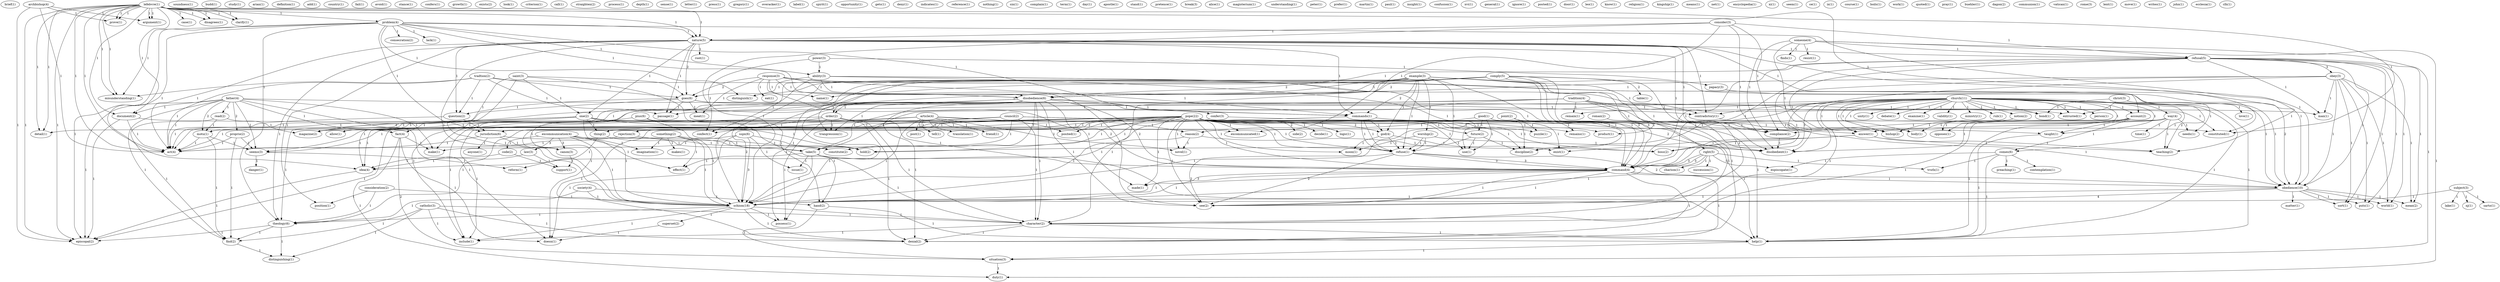 digraph G {
  brief [ label="brief(1)" ];
  lefebvre [ label="lefebvre(3)" ];
  problem [ label="problem(4)" ];
  case [ label="case(1)" ];
  disagrees [ label="disagrees(1)" ];
  nature [ label="nature(5)" ];
  clarify [ label="clarify(1)" ];
  document [ label="document(2)" ];
  constituted [ label="constituted(1)" ];
  detail [ label="detail(1)" ];
  misunderstanding [ label="misunderstanding(1)" ];
  prove [ label="prove(1)" ];
  act [ label="act(4)" ];
  argument [ label="argument(1)" ];
  episcopal [ label="episcopal(2)" ];
  soundness [ label="soundness(1)" ];
  consecration [ label="consecration(2)" ];
  ability [ label="ability(3)" ];
  lack [ label="lack(1)" ];
  confer [ label="confer(3)" ];
  disobedience [ label="disobedience(6)" ];
  jurisdiction [ label="jurisdiction(6)" ];
  obedience [ label="obedience(10)" ];
  distinguish [ label="distinguish(1)" ];
  idea [ label="idea(4)" ];
  theology [ label="theology(6)" ];
  church [ label="church(11)" ];
  person [ label="person(1)" ];
  notion [ label="notion(2)" ];
  unity [ label="unity(1)" ];
  help [ label="help(1)" ];
  debate [ label="debate(1)" ];
  opposes [ label="opposes(1)" ];
  examine [ label="examine(1)" ];
  validity [ label="validity(1)" ];
  ministry [ label="ministry(1)" ];
  account [ label="account(2)" ];
  answer [ label="answer(1)" ];
  comes [ label="comes(6)" ];
  bishop [ label="bishop(2)" ];
  contradictory [ label="contradictory(1)" ];
  exist [ label="exist(1)" ];
  way [ label="way(4)" ];
  taught [ label="taught(1)" ];
  body [ label="body(1)" ];
  answer [ label="answer(1)" ];
  teaching [ label="teaching(2)" ];
  remain [ label="remain(1)" ];
  take [ label="take(5)" ];
  rub [ label="rub(1)" ];
  character [ label="character(2)" ];
  bond [ label="bond(1)" ];
  help [ label="help(1)" ];
  discipline [ label="discipline(2)" ];
  entrusted [ label="entrusted(1)" ];
  example [ label="example(3)" ];
  right [ label="right(5)" ];
  worship [ label="worship(2)" ];
  commands [ label="commands(1)" ];
  disobedient [ label="disobedient(1)" ];
  command [ label="command(6)" ];
  order [ label="order(2)" ];
  refuse [ label="refuse(2)" ];
  god [ label="god(4)" ];
  trangression [ label="trangression(1)" ];
  refuse [ label="refuse(1)" ];
  command [ label="command(4)" ];
  schism [ label="schism(18)" ];
  possess [ label="possess(1)" ];
  include [ label="include(1)" ];
  denial [ label="denial(2)" ];
  budd [ label="budd(1)" ];
  power [ label="power(3)" ];
  papacy [ label="papacy(3)" ];
  confect [ label="confect(1)" ];
  someone [ label="someone(4)" ];
  resist [ label="resist(1)" ];
  refusal [ label="refusal(5)" ];
  compliance [ label="compliance(2)" ];
  finds [ label="finds(1)" ];
  situation [ label="situation(3)" ];
  duty [ label="duty(1)" ];
  study [ label="study(1)" ];
  arian [ label="arian(1)" ];
  definition [ label="definition(1)" ];
  add [ label="add(1)" ];
  country [ label="country(1)" ];
  fail [ label="fail(1)" ];
  consider [ label="consider(3)" ];
  excommunicated [ label="excommunicated(1)" ];
  lefebvre [ label="lefebvre(1)" ];
  response [ label="response(3)" ];
  eat [ label="eat(1)" ];
  goes [ label="goes(6)" ];
  name [ label="name(1)" ];
  meat [ label="meat(1)" ];
  made [ label="made(1)" ];
  see [ label="see(2)" ];
  excommunication [ label="excommunication(4)" ];
  law [ label="law(3)" ];
  code [ label="code(2)" ];
  imagination [ label="imagination(1)" ];
  canon [ label="canon(3)" ];
  effect [ label="effect(1)" ];
  avoid [ label="avoid(1)" ];
  root [ label="root(1)" ];
  one [ label="one(2)" ];
  question [ label="question(2)" ];
  passage [ label="passage(1)" ];
  position [ label="position(1)" ];
  stance [ label="stance(1)" ];
  confers [ label="confers(1)" ];
  subject [ label="subject(3)" ];
  nj [ label="nj(1)" ];
  sarto [ label="sarto(1)" ];
  lake [ label="lake(1)" ];
  article [ label="article(4)" ];
  post [ label="post(1)" ];
  translation [ label="translation(1)" ];
  reason [ label="reason(2)" ];
  friend [ label="friend(1)" ];
  magazine [ label="magazine(2)" ];
  posited [ label="posited(1)" ];
  novel [ label="novel(1)" ];
  tell [ label="tell(1)" ];
  growth [ label="growth(1)" ];
  tradtion [ label="tradtion(2)" ];
  exists [ label="exists(2)" ];
  comply [ label="comply(5)" ];
  table [ label="table(1)" ];
  make [ label="make(1)" ];
  doesn [ label="doesn(1)" ];
  something [ label="something(2)" ];
  makes [ label="makes(1)" ];
  look [ label="look(1)" ];
  criterion [ label="criterion(1)" ];
  call [ label="call(1)" ];
  support [ label="support(1)" ];
  succession [ label="succession(1)" ];
  charism [ label="charism(1)" ];
  truth [ label="truth(1)" ];
  espiscopate [ label="espiscopate(1)" ];
  straighten [ label="straighten(2)" ];
  father [ label="father(4)" ];
  proprio [ label="proprio(2)" ];
  read [ label="read(2)" ];
  motu [ label="motu(1)" ];
  fact [ label="fact(4)" ];
  seems [ label="seems(3)" ];
  find [ label="find(2)" ];
  process [ label="process(1)" ];
  use [ label="use(1)" ];
  depth [ label="depth(1)" ];
  sense [ label="sense(1)" ];
  letter [ label="letter(1)" ];
  press [ label="press(1)" ];
  gregory [ label="gregory(1)" ];
  good [ label="good(1)" ];
  future [ label="future(2)" ];
  overacker [ label="overacker(1)" ];
  obey [ label="obey(3)" ];
  man [ label="man(1)" ];
  mean [ label="mean(2)" ];
  sort [ label="sort(1)" ];
  puts [ label="puts(1)" ];
  world [ label="world(1)" ];
  label [ label="label(1)" ];
  spirit [ label="spirit(1)" ];
  point [ label="point(2)" ];
  puzzle [ label="puzzle(1)" ];
  remains [ label="remains(1)" ];
  saint [ label="saint(3)" ];
  hand [ label="hand(2)" ];
  boss [ label="boss(2)" ];
  opportunity [ label="opportunity(1)" ];
  preaching [ label="preaching(1)" ];
  contemplation [ label="contemplation(1)" ];
  gets [ label="gets(1)" ];
  deny [ label="deny(1)" ];
  constitute [ label="constitute(2)" ];
  indicates [ label="indicates(1)" ];
  reference [ label="reference(1)" ];
  moon [ label="moon(1)" ];
  nothing [ label="nothing(1)" ];
  sin [ label="sin(1)" ];
  complain [ label="complain(1)" ];
  term [ label="term(1)" ];
  day [ label="day(1)" ];
  apostle [ label="apostle(1)" ];
  stand [ label="stand(1)" ];
  pretence [ label="pretence(1)" ];
  break [ label="break(3)" ];
  alice [ label="alice(1)" ];
  thing [ label="thing(2)" ];
  hold [ label="hold(2)" ];
  allow [ label="allow(1)" ];
  time [ label="time(1)" ];
  needs [ label="needs(1)" ];
  magisterium [ label="magisterium(1)" ];
  council [ label="council(2)" ];
  understanding [ label="understanding(1)" ];
  pope [ label="pope(22)" ];
  side [ label="side(2)" ];
  decide [ label="decide(1)" ];
  logic [ label="logic(1)" ];
  rejection [ label="rejection(3)" ];
  product [ label="product(1)" ];
  peter [ label="peter(1)" ];
  prefer [ label="prefer(1)" ];
  martin [ label="martin(1)" ];
  anyone [ label="anyone(1)" ];
  paul [ label="paul(1)" ];
  insight [ label="insight(1)" ];
  matter [ label="matter(1)" ];
  confusion [ label="confusion(1)" ];
  xvi [ label="xvi(1)" ];
  pius [ label="pius(6)" ];
  archbishop [ label="archbishop(4)" ];
  general [ label="general(1)" ];
  reform [ label="reform(1)" ];
  ignore [ label="ignore(1)" ];
  posted [ label="posted(1)" ];
  door [ label="door(1)" ];
  tradition [ label="tradition(4)" ];
  consideration [ label="consideration(2)" ];
  leo [ label="leo(1)" ];
  issue [ label="issue(1)" ];
  society [ label="society(4)" ];
  know [ label="know(1)" ];
  religion [ label="religion(1)" ];
  christ [ label="christ(3)" ];
  love [ label="love(1)" ];
  kingship [ label="kingship(1)" ];
  danger [ label="danger(1)" ];
  means [ label="means(1)" ];
  net [ label="net(1)" ];
  roman [ label="roman(2)" ];
  encyclopedia [ label="encyclopedia(1)" ];
  sspx [ label="sspx(6)" ];
  xi [ label="xi(1)" ];
  seem [ label="seem(1)" ];
  superset [ label="superset(2)" ];
  ce [ label="ce(1)" ];
  distinguishing [ label="distinguishing(1)" ];
  ix [ label="ix(1)" ];
  course [ label="course(1)" ];
  boils [ label="boils(1)" ];
  work [ label="work(1)" ];
  catholic [ label="catholic(3)" ];
  quoted [ label="quoted(1)" ];
  pray [ label="pray(1)" ];
  buehler [ label="buehler(1)" ];
  dagon [ label="dagon(2)" ];
  communion [ label="communion(1)" ];
  vatican [ label="vatican(1)" ];
  rome [ label="rome(3)" ];
  lent [ label="lent(1)" ];
  move [ label="move(1)" ];
  writes [ label="writes(1)" ];
  john [ label="john(1)" ];
  ecclesia [ label="ecclesia(1)" ];
  clh [ label="clh(1)" ];
  lefebvre -> problem [ label="1" ];
  lefebvre -> case [ label="1" ];
  lefebvre -> disagrees [ label="1" ];
  lefebvre -> nature [ label="1" ];
  lefebvre -> clarify [ label="1" ];
  lefebvre -> document [ label="1" ];
  lefebvre -> constituted [ label="1" ];
  lefebvre -> detail [ label="1" ];
  lefebvre -> misunderstanding [ label="1" ];
  lefebvre -> prove [ label="1" ];
  lefebvre -> act [ label="1" ];
  lefebvre -> argument [ label="1" ];
  lefebvre -> episcopal [ label="1" ];
  problem -> consecration [ label="1" ];
  problem -> nature [ label="1" ];
  problem -> ability [ label="1" ];
  problem -> lack [ label="1" ];
  problem -> confer [ label="1" ];
  problem -> disobedience [ label="1" ];
  problem -> jurisdiction [ label="1" ];
  problem -> obedience [ label="1" ];
  problem -> misunderstanding [ label="1" ];
  problem -> distinguish [ label="1" ];
  problem -> idea [ label="1" ];
  problem -> theology [ label="1" ];
  problem -> episcopal [ label="1" ];
  church -> person [ label="1" ];
  church -> notion [ label="1" ];
  church -> unity [ label="1" ];
  church -> help [ label="1" ];
  church -> debate [ label="1" ];
  church -> opposes [ label="1" ];
  church -> examine [ label="1" ];
  church -> validity [ label="1" ];
  church -> ministry [ label="1" ];
  church -> account [ label="1" ];
  church -> answer [ label="1" ];
  church -> comes [ label="1" ];
  church -> bishop [ label="1" ];
  church -> contradictory [ label="1" ];
  church -> exist [ label="1" ];
  church -> way [ label="1" ];
  church -> taught [ label="1" ];
  church -> body [ label="1" ];
  church -> answer [ label="1" ];
  church -> teaching [ label="2" ];
  church -> remain [ label="1" ];
  church -> take [ label="1" ];
  church -> rub [ label="1" ];
  church -> character [ label="1" ];
  church -> bond [ label="1" ];
  church -> help [ label="1" ];
  church -> discipline [ label="2" ];
  church -> entrusted [ label="1" ];
  example -> right [ label="1" ];
  example -> disobedience [ label="1" ];
  example -> worship [ label="1" ];
  example -> commands [ label="2" ];
  example -> disobedient [ label="1" ];
  example -> command [ label="1" ];
  example -> order [ label="1" ];
  example -> refuse [ label="1" ];
  example -> god [ label="1" ];
  example -> trangression [ label="1" ];
  example -> refuse [ label="1" ];
  example -> command [ label="1" ];
  example -> schism [ label="1" ];
  example -> possess [ label="1" ];
  example -> character [ label="1" ];
  example -> include [ label="1" ];
  example -> denial [ label="1" ];
  power -> ability [ label="1" ];
  power -> papacy [ label="1" ];
  power -> confect [ label="1" ];
  someone -> resist [ label="1" ];
  someone -> refusal [ label="1" ];
  someone -> compliance [ label="1" ];
  someone -> disobedient [ label="1" ];
  someone -> finds [ label="1" ];
  someone -> situation [ label="1" ];
  someone -> duty [ label="1" ];
  notion -> opposes [ label="1" ];
  notion -> bishop [ label="1" ];
  notion -> body [ label="1" ];
  consider -> nature [ label="1" ];
  consider -> refusal [ label="1" ];
  consider -> compliance [ label="1" ];
  consider -> disobedient [ label="1" ];
  consider -> excommunicated [ label="1" ];
  consider -> schism [ label="1" ];
  lefebvre -> disagrees [ label="1" ];
  lefebvre -> nature [ label="1" ];
  lefebvre -> clarify [ label="1" ];
  lefebvre -> document [ label="1" ];
  lefebvre -> constituted [ label="1" ];
  lefebvre -> detail [ label="1" ];
  lefebvre -> misunderstanding [ label="1" ];
  lefebvre -> prove [ label="1" ];
  lefebvre -> act [ label="1" ];
  lefebvre -> argument [ label="1" ];
  lefebvre -> episcopal [ label="1" ];
  response -> eat [ label="1" ];
  response -> disobedience [ label="1" ];
  response -> goes [ label="2" ];
  response -> name [ label="1" ];
  response -> meat [ label="1" ];
  response -> commands [ label="1" ];
  response -> obedience [ label="1" ];
  response -> made [ label="1" ];
  response -> see [ label="1" ];
  excommunication -> law [ label="3" ];
  excommunication -> code [ label="1" ];
  excommunication -> imagination [ label="1" ];
  excommunication -> take [ label="1" ];
  excommunication -> canon [ label="3" ];
  excommunication -> schism [ label="1" ];
  excommunication -> effect [ label="1" ];
  help -> situation [ label="1" ];
  nature -> root [ label="1" ];
  nature -> refusal [ label="1" ];
  nature -> account [ label="1" ];
  nature -> goes [ label="2" ];
  nature -> commands [ label="1" ];
  nature -> compliance [ label="1" ];
  nature -> disobedient [ label="1" ];
  nature -> contradictory [ label="1" ];
  nature -> one [ label="1" ];
  nature -> question [ label="1" ];
  nature -> obedience [ label="1" ];
  nature -> schism [ label="1" ];
  nature -> theology [ label="1" ];
  nature -> passage [ label="1" ];
  nature -> position [ label="1" ];
  nature -> act [ label="1" ];
  subject -> nj [ label="1" ];
  subject -> sarto [ label="1" ];
  subject -> lake [ label="1" ];
  subject -> schism [ label="1" ];
  article -> post [ label="1" ];
  article -> translation [ label="1" ];
  article -> reason [ label="1" ];
  article -> friend [ label="1" ];
  article -> magazine [ label="1" ];
  article -> idea [ label="1" ];
  article -> posited [ label="1" ];
  article -> novel [ label="1" ];
  article -> schism [ label="1" ];
  article -> tell [ label="1" ];
  tradtion -> goes [ label="1" ];
  tradtion -> contradictory [ label="1" ];
  tradtion -> question [ label="1" ];
  tradtion -> misunderstanding [ label="1" ];
  tradtion -> passage [ label="1" ];
  tradtion -> act [ label="1" ];
  comply -> disobedience [ label="2" ];
  comply -> goes [ label="1" ];
  comply -> name [ label="2" ];
  comply -> table [ label="2" ];
  comply -> command [ label="3" ];
  comply -> obedience [ label="2" ];
  comply -> command [ label="3" ];
  comply -> make [ label="1" ];
  comply -> doesn [ label="1" ];
  comply -> see [ label="2" ];
  something -> makes [ label="1" ];
  something -> imagination [ label="1" ];
  something -> take [ label="1" ];
  something -> schism [ label="1" ];
  something -> effect [ label="1" ];
  law -> idea [ label="1" ];
  law -> support [ label="1" ];
  right -> succession [ label="1" ];
  right -> charism [ label="1" ];
  right -> command [ label="3" ];
  right -> command [ label="3" ];
  right -> truth [ label="1" ];
  right -> schism [ label="1" ];
  right -> espiscopate [ label="1" ];
  father -> proprio [ label="2" ];
  father -> document [ label="1" ];
  father -> constituted [ label="1" ];
  father -> read [ label="1" ];
  father -> motu [ label="2" ];
  father -> fact [ label="1" ];
  father -> seems [ label="1" ];
  father -> make [ label="1" ];
  father -> act [ label="1" ];
  father -> doesn [ label="1" ];
  father -> find [ label="1" ];
  father -> episcopal [ label="1" ];
  ability -> disobedience [ label="1" ];
  ability -> obedience [ label="1" ];
  ability -> distinguish [ label="1" ];
  ability -> use [ label="1" ];
  ability -> confect [ label="1" ];
  ability -> discipline [ label="1" ];
  good -> reason [ label="1" ];
  good -> exist [ label="1" ];
  good -> future [ label="1" ];
  good -> use [ label="1" ];
  good -> discipline [ label="1" ];
  refusal -> obey [ label="3" ];
  refusal -> disobedience [ label="1" ];
  refusal -> man [ label="1" ];
  refusal -> disobedient [ label="1" ];
  refusal -> command [ label="1" ];
  refusal -> obedience [ label="1" ];
  refusal -> mean [ label="1" ];
  refusal -> command [ label="1" ];
  refusal -> sort [ label="1" ];
  refusal -> puts [ label="1" ];
  refusal -> world [ label="1" ];
  obey -> disobedience [ label="1" ];
  obey -> man [ label="1" ];
  obey -> command [ label="1" ];
  obey -> obedience [ label="1" ];
  obey -> mean [ label="1" ];
  obey -> command [ label="1" ];
  obey -> sort [ label="1" ];
  obey -> puts [ label="1" ];
  obey -> world [ label="1" ];
  confer -> bishop [ label="1" ];
  confer -> jurisdiction [ label="2" ];
  point -> puzzle [ label="1" ];
  point -> remains [ label="1" ];
  saint -> goes [ label="1" ];
  saint -> one [ label="1" ];
  saint -> magazine [ label="1" ];
  saint -> hand [ label="1" ];
  saint -> schism [ label="1" ];
  account -> comes [ label="1" ];
  account -> compliance [ label="1" ];
  account -> disobedient [ label="1" ];
  account -> taught [ label="1" ];
  account -> character [ label="1" ];
  account -> help [ label="1" ];
  answer -> teaching [ label="1" ];
  answer -> boss [ label="1" ];
  proprio -> seems [ label="1" ];
  proprio -> act [ label="1" ];
  proprio -> find [ label="1" ];
  comes -> preaching [ label="1" ];
  comes -> truth [ label="1" ];
  comes -> help [ label="1" ];
  comes -> espiscopate [ label="1" ];
  comes -> contemplation [ label="1" ];
  disobedience -> man [ label="1" ];
  disobedience -> commands [ label="1" ];
  disobedience -> command [ label="2" ];
  disobedience -> order [ label="1" ];
  disobedience -> trangression [ label="1" ];
  disobedience -> command [ label="2" ];
  disobedience -> schism [ label="2" ];
  disobedience -> possess [ label="1" ];
  disobedience -> character [ label="1" ];
  disobedience -> include [ label="1" ];
  disobedience -> see [ label="1" ];
  disobedience -> constitute [ label="1" ];
  disobedience -> denial [ label="1" ];
  goes -> meat [ label="1" ];
  goes -> commands [ label="1" ];
  goes -> contradictory [ label="1" ];
  goes -> question [ label="1" ];
  goes -> passage [ label="1" ];
  goes -> act [ label="1" ];
  worship -> disobedient [ label="1" ];
  worship -> refuse [ label="1" ];
  worship -> moon [ label="1" ];
  worship -> refuse [ label="1" ];
  document -> constituted [ label="1" ];
  document -> act [ label="1" ];
  document -> episcopal [ label="1" ];
  commands -> compliance [ label="1" ];
  commands -> disobedient [ label="2" ];
  commands -> refuse [ label="1" ];
  commands -> god [ label="1" ];
  commands -> refuse [ label="1" ];
  commands -> denial [ label="1" ];
  compliance -> disobedient [ label="1" ];
  code -> idea [ label="1" ];
  code -> support [ label="1" ];
  reason -> exist [ label="1" ];
  reason -> idea [ label="1" ];
  reason -> novel [ label="1" ];
  command -> obedience [ label="1" ];
  command -> made [ label="3" ];
  command -> schism [ label="1" ];
  command -> see [ label="1" ];
  command -> denial [ label="1" ];
  contradictory -> body [ label="1" ];
  read -> motu [ label="1" ];
  read -> magazine [ label="1" ];
  read -> find [ label="1" ];
  one -> obedience [ label="1" ];
  one -> excommunicated [ label="1" ];
  one -> thing [ label="1" ];
  one -> magazine [ label="1" ];
  one -> fact [ label="1" ];
  one -> schism [ label="1" ];
  one -> theology [ label="1" ];
  one -> hold [ label="1" ];
  one -> allow [ label="1" ];
  way -> time [ label="1" ];
  way -> answer [ label="1" ];
  way -> teaching [ label="1" ];
  way -> schism [ label="1" ];
  way -> theology [ label="1" ];
  way -> needs [ label="1" ];
  order -> trangression [ label="1" ];
  order -> confect [ label="1" ];
  order -> command [ label="1" ];
  order -> possess [ label="1" ];
  order -> character [ label="1" ];
  order -> include [ label="1" ];
  order -> denial [ label="1" ];
  question -> jurisdiction [ label="1" ];
  question -> act [ label="1" ];
  council -> motu [ label="1" ];
  council -> taught [ label="1" ];
  council -> take [ label="1" ];
  council -> seems [ label="1" ];
  council -> character [ label="1" ];
  council -> help [ label="1" ];
  pope -> side [ label="2" ];
  pope -> jurisdiction [ label="1" ];
  pope -> refuse [ label="1" ];
  pope -> detail [ label="1" ];
  pope -> future [ label="1" ];
  pope -> excommunicated [ label="1" ];
  pope -> answer [ label="1" ];
  pope -> thing [ label="1" ];
  pope -> use [ label="1" ];
  pope -> god [ label="2" ];
  pope -> moon [ label="1" ];
  pope -> refuse [ label="1" ];
  pope -> puzzle [ label="1" ];
  pope -> made [ label="1" ];
  pope -> decide [ label="1" ];
  pope -> remains [ label="1" ];
  pope -> command [ label="1" ];
  pope -> seems [ label="1" ];
  pope -> idea [ label="1" ];
  pope -> logic [ label="1" ];
  pope -> posited [ label="1" ];
  pope -> canon [ label="1" ];
  pope -> novel [ label="1" ];
  pope -> rejection [ label="1" ];
  pope -> schism [ label="1" ];
  pope -> hold [ label="1" ];
  pope -> product [ label="1" ];
  pope -> discipline [ label="1" ];
  pope -> act [ label="1" ];
  pope -> boss [ label="1" ];
  pope -> see [ label="1" ];
  pope -> constitute [ label="1" ];
  pope -> episcopal [ label="1" ];
  motu -> seems [ label="1" ];
  motu -> act [ label="1" ];
  motu -> find [ label="1" ];
  papacy -> teaching [ label="1" ];
  jurisdiction -> anyone [ label="1" ];
  jurisdiction -> canon [ label="1" ];
  jurisdiction -> act [ label="1" ];
  jurisdiction -> constitute [ label="1" ];
  refuse -> obedience [ label="2" ];
  refuse -> command [ label="3" ];
  refuse -> see [ label="2" ];
  obedience -> matter [ label="1" ];
  obedience -> mean [ label="1" ];
  obedience -> schism [ label="1" ];
  obedience -> sort [ label="1" ];
  obedience -> puts [ label="1" ];
  obedience -> world [ label="1" ];
  obedience -> see [ label="4" ];
  future -> use [ label="1" ];
  future -> hold [ label="1" ];
  future -> discipline [ label="1" ];
  taught -> help [ label="1" ];
  pius -> magazine [ label="1" ];
  pius -> hand [ label="1" ];
  pius -> schism [ label="1" ];
  archbishop -> prove [ label="1" ];
  archbishop -> act [ label="1" ];
  archbishop -> argument [ label="1" ];
  archbishop -> episcopal [ label="1" ];
  answer -> teaching [ label="1" ];
  answer -> boss [ label="1" ];
  thing -> hold [ label="1" ];
  thing -> reform [ label="1" ];
  god -> moon [ label="1" ];
  god -> refuse [ label="1" ];
  god -> boss [ label="1" ];
  tradition -> remain [ label="1" ];
  tradition -> take [ label="1" ];
  tradition -> passage [ label="1" ];
  tradition -> character [ label="1" ];
  tradition -> bond [ label="1" ];
  tradition -> help [ label="1" ];
  tradition -> act [ label="1" ];
  tradition -> entrusted [ label="1" ];
  consideration -> schism [ label="1" ];
  consideration -> theology [ label="1" ];
  consideration -> position [ label="1" ];
  refuse -> command [ label="3" ];
  refuse -> see [ label="2" ];
  take -> schism [ label="2" ];
  take -> issue [ label="1" ];
  take -> effect [ label="1" ];
  take -> character [ label="1" ];
  take -> help [ label="1" ];
  society -> hand [ label="1" ];
  society -> schism [ label="1" ];
  society -> theology [ label="1" ];
  fact -> situation [ label="2" ];
  fact -> make [ label="1" ];
  fact -> doesn [ label="1" ];
  fact -> duty [ label="1" ];
  command -> schism [ label="1" ];
  command -> see [ label="1" ];
  command -> denial [ label="1" ];
  christ -> bond [ label="1" ];
  christ -> love [ label="1" ];
  christ -> entrusted [ label="1" ];
  christ -> needs [ label="1" ];
  seems -> danger [ label="1" ];
  seems -> reform [ label="1" ];
  idea -> episcopal [ label="1" ];
  hand -> situation [ label="1" ];
  hand -> help [ label="1" ];
  roman -> product [ label="1" ];
  situation -> duty [ label="1" ];
  sspx -> schism [ label="3" ];
  sspx -> make [ label="1" ];
  sspx -> hold [ label="1" ];
  sspx -> issue [ label="1" ];
  sspx -> doesn [ label="1" ];
  canon -> support [ label="1" ];
  rejection -> act [ label="1" ];
  rejection -> constitute [ label="1" ];
  schism -> theology [ label="1" ];
  schism -> possess [ label="1" ];
  schism -> superset [ label="1" ];
  schism -> character [ label="1" ];
  schism -> include [ label="1" ];
  schism -> denial [ label="1" ];
  theology -> find [ label="1" ];
  theology -> distinguishing [ label="1" ];
  theology -> episcopal [ label="1" ];
  catholic -> character [ label="1" ];
  catholic -> include [ label="1" ];
  catholic -> find [ label="1" ];
  catholic -> denial [ label="1" ];
  catholic -> distinguishing [ label="1" ];
  superset -> doesn [ label="1" ];
  character -> help [ label="1" ];
  character -> include [ label="1" ];
  character -> denial [ label="1" ];
  find -> distinguishing [ label="1" ];
}
